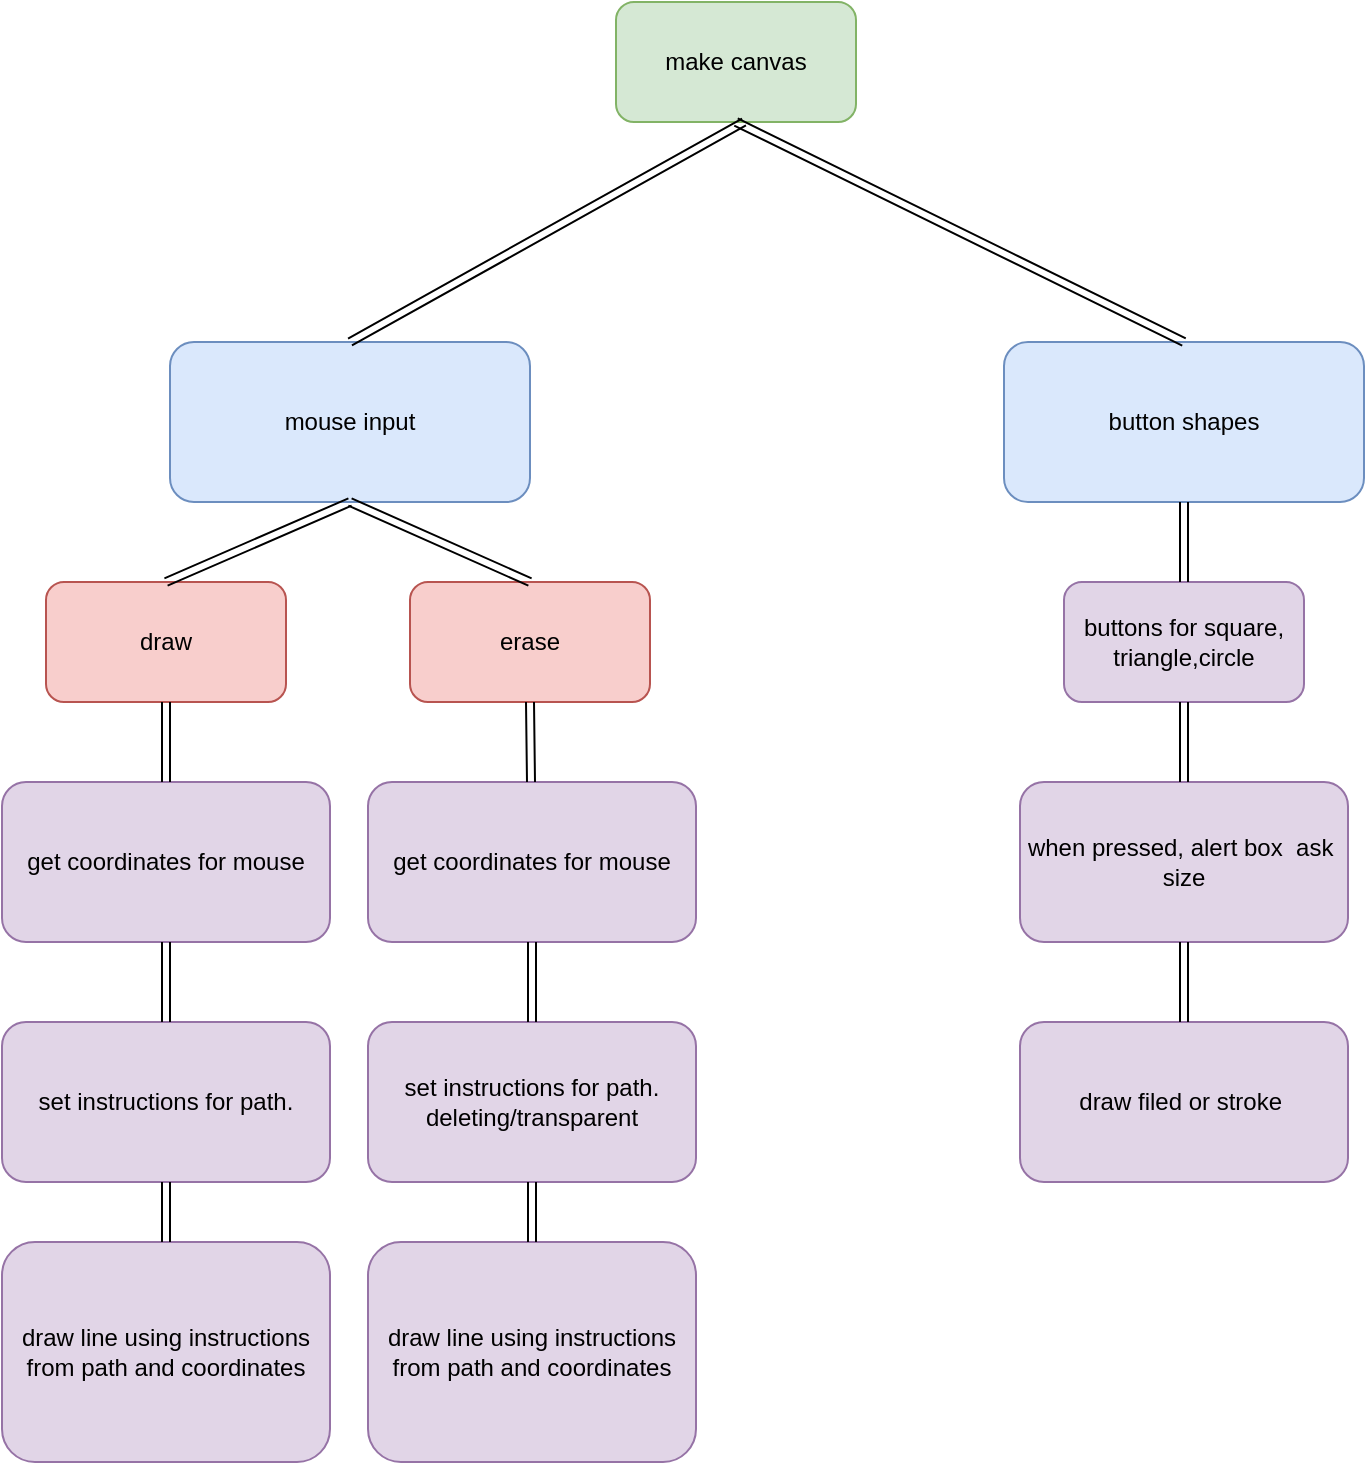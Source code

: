 <mxfile version="22.0.8" type="device">
  <diagram name="Sida-1" id="sBwhfXNIuYv4GXp2f0rc">
    <mxGraphModel dx="2026" dy="1111" grid="1" gridSize="10" guides="1" tooltips="1" connect="1" arrows="1" fold="1" page="1" pageScale="1" pageWidth="827" pageHeight="1169" math="0" shadow="0">
      <root>
        <mxCell id="0" />
        <mxCell id="1" parent="0" />
        <mxCell id="MAgxckQ9nHJq45PS8hly-1" value="mouse input" style="rounded=1;whiteSpace=wrap;html=1;fillColor=#dae8fc;strokeColor=#6c8ebf;" vertex="1" parent="1">
          <mxGeometry x="103" y="200" width="180" height="80" as="geometry" />
        </mxCell>
        <mxCell id="MAgxckQ9nHJq45PS8hly-2" value="get coordinates for mouse" style="rounded=1;whiteSpace=wrap;html=1;fillColor=#e1d5e7;strokeColor=#9673a6;" vertex="1" parent="1">
          <mxGeometry x="19" y="420" width="164" height="80" as="geometry" />
        </mxCell>
        <mxCell id="MAgxckQ9nHJq45PS8hly-4" value="erase" style="rounded=1;whiteSpace=wrap;html=1;fillColor=#f8cecc;strokeColor=#b85450;" vertex="1" parent="1">
          <mxGeometry x="223" y="320" width="120" height="60" as="geometry" />
        </mxCell>
        <mxCell id="MAgxckQ9nHJq45PS8hly-5" value="make canvas" style="rounded=1;whiteSpace=wrap;html=1;fillColor=#d5e8d4;strokeColor=#82b366;" vertex="1" parent="1">
          <mxGeometry x="326" y="30" width="120" height="60" as="geometry" />
        </mxCell>
        <mxCell id="MAgxckQ9nHJq45PS8hly-6" value="set instructions for path." style="rounded=1;whiteSpace=wrap;html=1;fillColor=#e1d5e7;strokeColor=#9673a6;" vertex="1" parent="1">
          <mxGeometry x="19" y="540" width="164" height="80" as="geometry" />
        </mxCell>
        <mxCell id="MAgxckQ9nHJq45PS8hly-7" value="draw line using instructions from path and coordinates" style="rounded=1;whiteSpace=wrap;html=1;fillColor=#e1d5e7;strokeColor=#9673a6;" vertex="1" parent="1">
          <mxGeometry x="19" y="650" width="164" height="110" as="geometry" />
        </mxCell>
        <mxCell id="MAgxckQ9nHJq45PS8hly-8" value="draw" style="rounded=1;whiteSpace=wrap;html=1;fillColor=#f8cecc;strokeColor=#b85450;" vertex="1" parent="1">
          <mxGeometry x="41" y="320" width="120" height="60" as="geometry" />
        </mxCell>
        <mxCell id="MAgxckQ9nHJq45PS8hly-9" value="get coordinates for mouse" style="rounded=1;whiteSpace=wrap;html=1;fillColor=#e1d5e7;strokeColor=#9673a6;" vertex="1" parent="1">
          <mxGeometry x="202" y="420" width="164" height="80" as="geometry" />
        </mxCell>
        <mxCell id="MAgxckQ9nHJq45PS8hly-10" value="set instructions for path.&lt;br&gt;deleting/transparent" style="rounded=1;whiteSpace=wrap;html=1;fillColor=#e1d5e7;strokeColor=#9673a6;" vertex="1" parent="1">
          <mxGeometry x="202" y="540" width="164" height="80" as="geometry" />
        </mxCell>
        <mxCell id="MAgxckQ9nHJq45PS8hly-11" value="draw line using instructions from path and coordinates" style="rounded=1;whiteSpace=wrap;html=1;fillColor=#e1d5e7;strokeColor=#9673a6;" vertex="1" parent="1">
          <mxGeometry x="202" y="650" width="164" height="110" as="geometry" />
        </mxCell>
        <mxCell id="MAgxckQ9nHJq45PS8hly-12" value="" style="shape=link;html=1;rounded=0;exitX=0.5;exitY=0;exitDx=0;exitDy=0;entryX=0.5;entryY=1;entryDx=0;entryDy=0;" edge="1" parent="1" source="MAgxckQ9nHJq45PS8hly-8" target="MAgxckQ9nHJq45PS8hly-1">
          <mxGeometry width="100" relative="1" as="geometry">
            <mxPoint x="360" y="350" as="sourcePoint" />
            <mxPoint x="460" y="350" as="targetPoint" />
          </mxGeometry>
        </mxCell>
        <mxCell id="MAgxckQ9nHJq45PS8hly-13" value="" style="shape=link;html=1;rounded=0;exitX=0.5;exitY=0;exitDx=0;exitDy=0;entryX=0.5;entryY=1;entryDx=0;entryDy=0;" edge="1" parent="1" source="MAgxckQ9nHJq45PS8hly-4" target="MAgxckQ9nHJq45PS8hly-1">
          <mxGeometry width="100" relative="1" as="geometry">
            <mxPoint x="111" y="330" as="sourcePoint" />
            <mxPoint x="203" y="290" as="targetPoint" />
          </mxGeometry>
        </mxCell>
        <mxCell id="MAgxckQ9nHJq45PS8hly-14" value="" style="shape=link;html=1;rounded=0;exitX=0.5;exitY=0;exitDx=0;exitDy=0;entryX=0.5;entryY=1;entryDx=0;entryDy=0;" edge="1" parent="1" source="MAgxckQ9nHJq45PS8hly-2" target="MAgxckQ9nHJq45PS8hly-8">
          <mxGeometry width="100" relative="1" as="geometry">
            <mxPoint x="293" y="330" as="sourcePoint" />
            <mxPoint x="203" y="290" as="targetPoint" />
          </mxGeometry>
        </mxCell>
        <mxCell id="MAgxckQ9nHJq45PS8hly-15" value="" style="shape=link;html=1;rounded=0;entryX=0.5;entryY=1;entryDx=0;entryDy=0;" edge="1" parent="1" source="MAgxckQ9nHJq45PS8hly-9" target="MAgxckQ9nHJq45PS8hly-4">
          <mxGeometry width="100" relative="1" as="geometry">
            <mxPoint x="112" y="430" as="sourcePoint" />
            <mxPoint x="111" y="390" as="targetPoint" />
          </mxGeometry>
        </mxCell>
        <mxCell id="MAgxckQ9nHJq45PS8hly-16" value="" style="shape=link;html=1;rounded=0;entryX=0.5;entryY=1;entryDx=0;entryDy=0;exitX=0.5;exitY=0;exitDx=0;exitDy=0;" edge="1" parent="1" source="MAgxckQ9nHJq45PS8hly-10" target="MAgxckQ9nHJq45PS8hly-9">
          <mxGeometry width="100" relative="1" as="geometry">
            <mxPoint x="294" y="430" as="sourcePoint" />
            <mxPoint x="293" y="390" as="targetPoint" />
          </mxGeometry>
        </mxCell>
        <mxCell id="MAgxckQ9nHJq45PS8hly-17" value="" style="shape=link;html=1;rounded=0;exitX=0.5;exitY=0;exitDx=0;exitDy=0;entryX=0.5;entryY=1;entryDx=0;entryDy=0;" edge="1" parent="1" source="MAgxckQ9nHJq45PS8hly-11" target="MAgxckQ9nHJq45PS8hly-10">
          <mxGeometry width="100" relative="1" as="geometry">
            <mxPoint x="294" y="550" as="sourcePoint" />
            <mxPoint x="290" y="610" as="targetPoint" />
          </mxGeometry>
        </mxCell>
        <mxCell id="MAgxckQ9nHJq45PS8hly-18" value="" style="shape=link;html=1;rounded=0;exitX=0.5;exitY=0;exitDx=0;exitDy=0;entryX=0.5;entryY=1;entryDx=0;entryDy=0;" edge="1" parent="1" source="MAgxckQ9nHJq45PS8hly-7" target="MAgxckQ9nHJq45PS8hly-6">
          <mxGeometry width="100" relative="1" as="geometry">
            <mxPoint x="294" y="660" as="sourcePoint" />
            <mxPoint x="294" y="630" as="targetPoint" />
          </mxGeometry>
        </mxCell>
        <mxCell id="MAgxckQ9nHJq45PS8hly-19" value="" style="shape=link;html=1;rounded=0;exitX=0.5;exitY=0;exitDx=0;exitDy=0;entryX=0.5;entryY=1;entryDx=0;entryDy=0;" edge="1" parent="1" source="MAgxckQ9nHJq45PS8hly-6" target="MAgxckQ9nHJq45PS8hly-2">
          <mxGeometry width="100" relative="1" as="geometry">
            <mxPoint x="112" y="660" as="sourcePoint" />
            <mxPoint x="112" y="630" as="targetPoint" />
          </mxGeometry>
        </mxCell>
        <mxCell id="MAgxckQ9nHJq45PS8hly-21" value="button shapes" style="rounded=1;whiteSpace=wrap;html=1;fillColor=#dae8fc;strokeColor=#6c8ebf;" vertex="1" parent="1">
          <mxGeometry x="520" y="200" width="180" height="80" as="geometry" />
        </mxCell>
        <mxCell id="MAgxckQ9nHJq45PS8hly-27" value="buttons for square, triangle,circle" style="rounded=1;whiteSpace=wrap;html=1;fillColor=#e1d5e7;strokeColor=#9673a6;" vertex="1" parent="1">
          <mxGeometry x="550" y="320" width="120" height="60" as="geometry" />
        </mxCell>
        <mxCell id="MAgxckQ9nHJq45PS8hly-28" value="when pressed, alert box&amp;nbsp; ask&amp;nbsp; size" style="rounded=1;whiteSpace=wrap;html=1;fillColor=#e1d5e7;strokeColor=#9673a6;" vertex="1" parent="1">
          <mxGeometry x="528" y="420" width="164" height="80" as="geometry" />
        </mxCell>
        <mxCell id="MAgxckQ9nHJq45PS8hly-29" value="draw filed or stroke&amp;nbsp;" style="rounded=1;whiteSpace=wrap;html=1;fillColor=#e1d5e7;strokeColor=#9673a6;" vertex="1" parent="1">
          <mxGeometry x="528" y="540" width="164" height="80" as="geometry" />
        </mxCell>
        <mxCell id="MAgxckQ9nHJq45PS8hly-31" value="" style="shape=link;html=1;rounded=0;entryX=0.5;entryY=1;entryDx=0;entryDy=0;" edge="1" parent="1" source="MAgxckQ9nHJq45PS8hly-28" target="MAgxckQ9nHJq45PS8hly-27">
          <mxGeometry width="100" relative="1" as="geometry">
            <mxPoint x="438" y="430" as="sourcePoint" />
            <mxPoint x="437" y="390" as="targetPoint" />
          </mxGeometry>
        </mxCell>
        <mxCell id="MAgxckQ9nHJq45PS8hly-32" value="" style="shape=link;html=1;rounded=0;entryX=0.5;entryY=1;entryDx=0;entryDy=0;exitX=0.5;exitY=0;exitDx=0;exitDy=0;" edge="1" parent="1" source="MAgxckQ9nHJq45PS8hly-29" target="MAgxckQ9nHJq45PS8hly-28">
          <mxGeometry width="100" relative="1" as="geometry">
            <mxPoint x="620" y="430" as="sourcePoint" />
            <mxPoint x="619" y="390" as="targetPoint" />
          </mxGeometry>
        </mxCell>
        <mxCell id="MAgxckQ9nHJq45PS8hly-34" value="" style="shape=link;html=1;rounded=0;entryX=0.5;entryY=1;entryDx=0;entryDy=0;exitX=0.5;exitY=0;exitDx=0;exitDy=0;" edge="1" parent="1" source="MAgxckQ9nHJq45PS8hly-27" target="MAgxckQ9nHJq45PS8hly-21">
          <mxGeometry width="100" relative="1" as="geometry">
            <mxPoint x="620" y="430" as="sourcePoint" />
            <mxPoint x="619" y="390" as="targetPoint" />
          </mxGeometry>
        </mxCell>
        <mxCell id="MAgxckQ9nHJq45PS8hly-35" value="" style="shape=link;html=1;rounded=0;entryX=0.5;entryY=1;entryDx=0;entryDy=0;exitX=0.5;exitY=0;exitDx=0;exitDy=0;" edge="1" parent="1" source="MAgxckQ9nHJq45PS8hly-21" target="MAgxckQ9nHJq45PS8hly-5">
          <mxGeometry width="100" relative="1" as="geometry">
            <mxPoint x="619" y="260" as="sourcePoint" />
            <mxPoint x="620" y="220" as="targetPoint" />
          </mxGeometry>
        </mxCell>
        <mxCell id="MAgxckQ9nHJq45PS8hly-36" value="" style="shape=link;html=1;rounded=0;exitX=0.5;exitY=0;exitDx=0;exitDy=0;" edge="1" parent="1" source="MAgxckQ9nHJq45PS8hly-1">
          <mxGeometry width="100" relative="1" as="geometry">
            <mxPoint x="620" y="140" as="sourcePoint" />
            <mxPoint x="390" y="90" as="targetPoint" />
          </mxGeometry>
        </mxCell>
      </root>
    </mxGraphModel>
  </diagram>
</mxfile>
